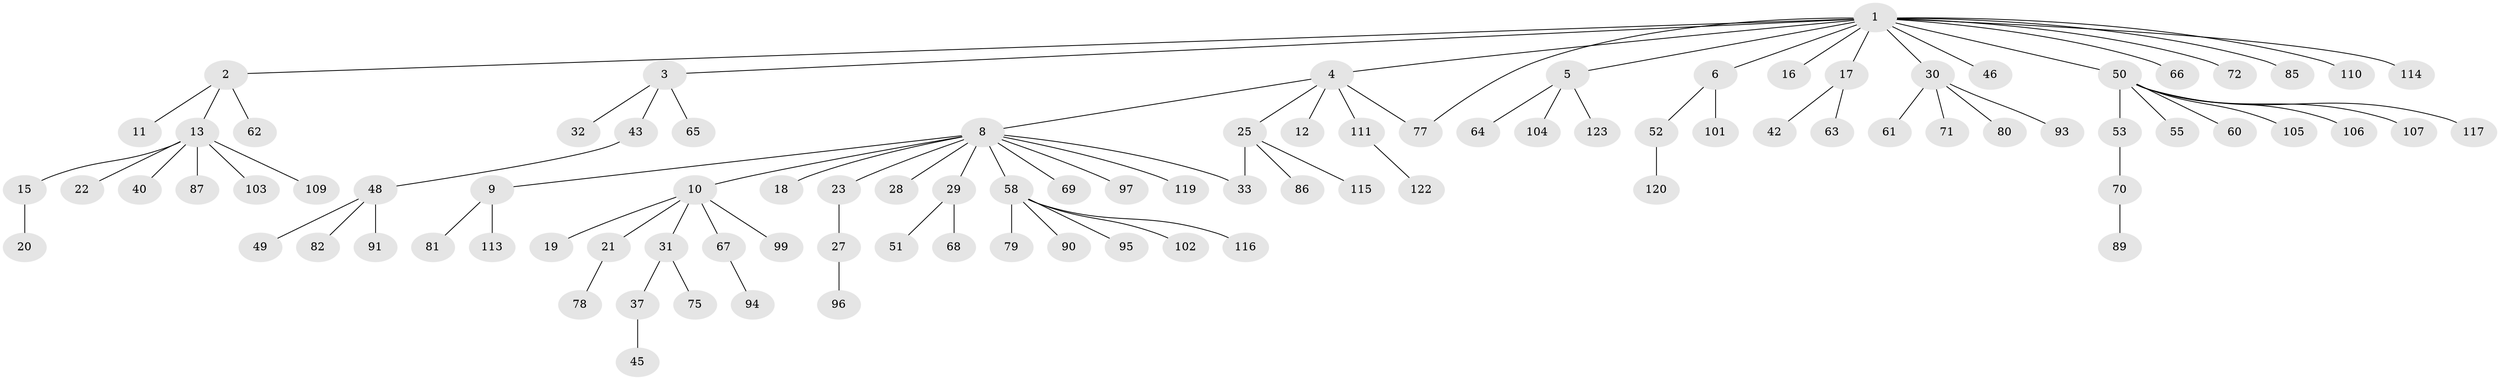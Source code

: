// Generated by graph-tools (version 1.1) at 2025/23/03/03/25 07:23:51]
// undirected, 94 vertices, 95 edges
graph export_dot {
graph [start="1"]
  node [color=gray90,style=filled];
  1 [super="+34"];
  2 [super="+7"];
  3 [super="+35"];
  4 [super="+100"];
  5 [super="+26"];
  6 [super="+38"];
  8 [super="+57"];
  9 [super="+83"];
  10 [super="+14"];
  11;
  12;
  13 [super="+121"];
  15;
  16 [super="+92"];
  17;
  18;
  19 [super="+54"];
  20 [super="+41"];
  21 [super="+24"];
  22;
  23 [super="+47"];
  25 [super="+44"];
  27;
  28;
  29 [super="+59"];
  30 [super="+39"];
  31 [super="+36"];
  32;
  33;
  37;
  40;
  42;
  43 [super="+73"];
  45;
  46;
  48 [super="+56"];
  49;
  50 [super="+118"];
  51;
  52 [super="+84"];
  53 [super="+108"];
  55 [super="+74"];
  58 [super="+98"];
  60;
  61;
  62;
  63;
  64;
  65;
  66;
  67 [super="+76"];
  68 [super="+88"];
  69;
  70 [super="+112"];
  71;
  72;
  75;
  77;
  78;
  79;
  80;
  81;
  82;
  85;
  86;
  87;
  89;
  90;
  91;
  93;
  94;
  95;
  96;
  97;
  99;
  101;
  102;
  103;
  104;
  105;
  106;
  107;
  109;
  110;
  111;
  113;
  114;
  115;
  116;
  117;
  119;
  120;
  122;
  123;
  1 -- 2;
  1 -- 3;
  1 -- 4;
  1 -- 5;
  1 -- 6;
  1 -- 16;
  1 -- 17;
  1 -- 30;
  1 -- 46;
  1 -- 50;
  1 -- 66;
  1 -- 72;
  1 -- 77;
  1 -- 85;
  1 -- 110;
  1 -- 114;
  2 -- 11;
  2 -- 13;
  2 -- 62;
  3 -- 32;
  3 -- 65;
  3 -- 43;
  4 -- 8;
  4 -- 12;
  4 -- 25;
  4 -- 77;
  4 -- 111;
  5 -- 64;
  5 -- 123;
  5 -- 104;
  6 -- 52;
  6 -- 101;
  8 -- 9;
  8 -- 10;
  8 -- 18;
  8 -- 23;
  8 -- 28;
  8 -- 29;
  8 -- 58;
  8 -- 69;
  8 -- 97;
  8 -- 119;
  8 -- 33;
  9 -- 81;
  9 -- 113;
  10 -- 21;
  10 -- 99;
  10 -- 67;
  10 -- 19;
  10 -- 31;
  13 -- 15;
  13 -- 22;
  13 -- 40;
  13 -- 87;
  13 -- 103;
  13 -- 109;
  15 -- 20;
  17 -- 42;
  17 -- 63;
  21 -- 78;
  23 -- 27;
  25 -- 33;
  25 -- 86;
  25 -- 115;
  27 -- 96;
  29 -- 51;
  29 -- 68;
  30 -- 80;
  30 -- 93;
  30 -- 61;
  30 -- 71;
  31 -- 37;
  31 -- 75;
  37 -- 45;
  43 -- 48;
  48 -- 49;
  48 -- 82;
  48 -- 91;
  50 -- 53;
  50 -- 55;
  50 -- 60;
  50 -- 105;
  50 -- 106;
  50 -- 107;
  50 -- 117;
  52 -- 120;
  53 -- 70;
  58 -- 79;
  58 -- 90;
  58 -- 95;
  58 -- 102;
  58 -- 116;
  67 -- 94;
  70 -- 89;
  111 -- 122;
}
